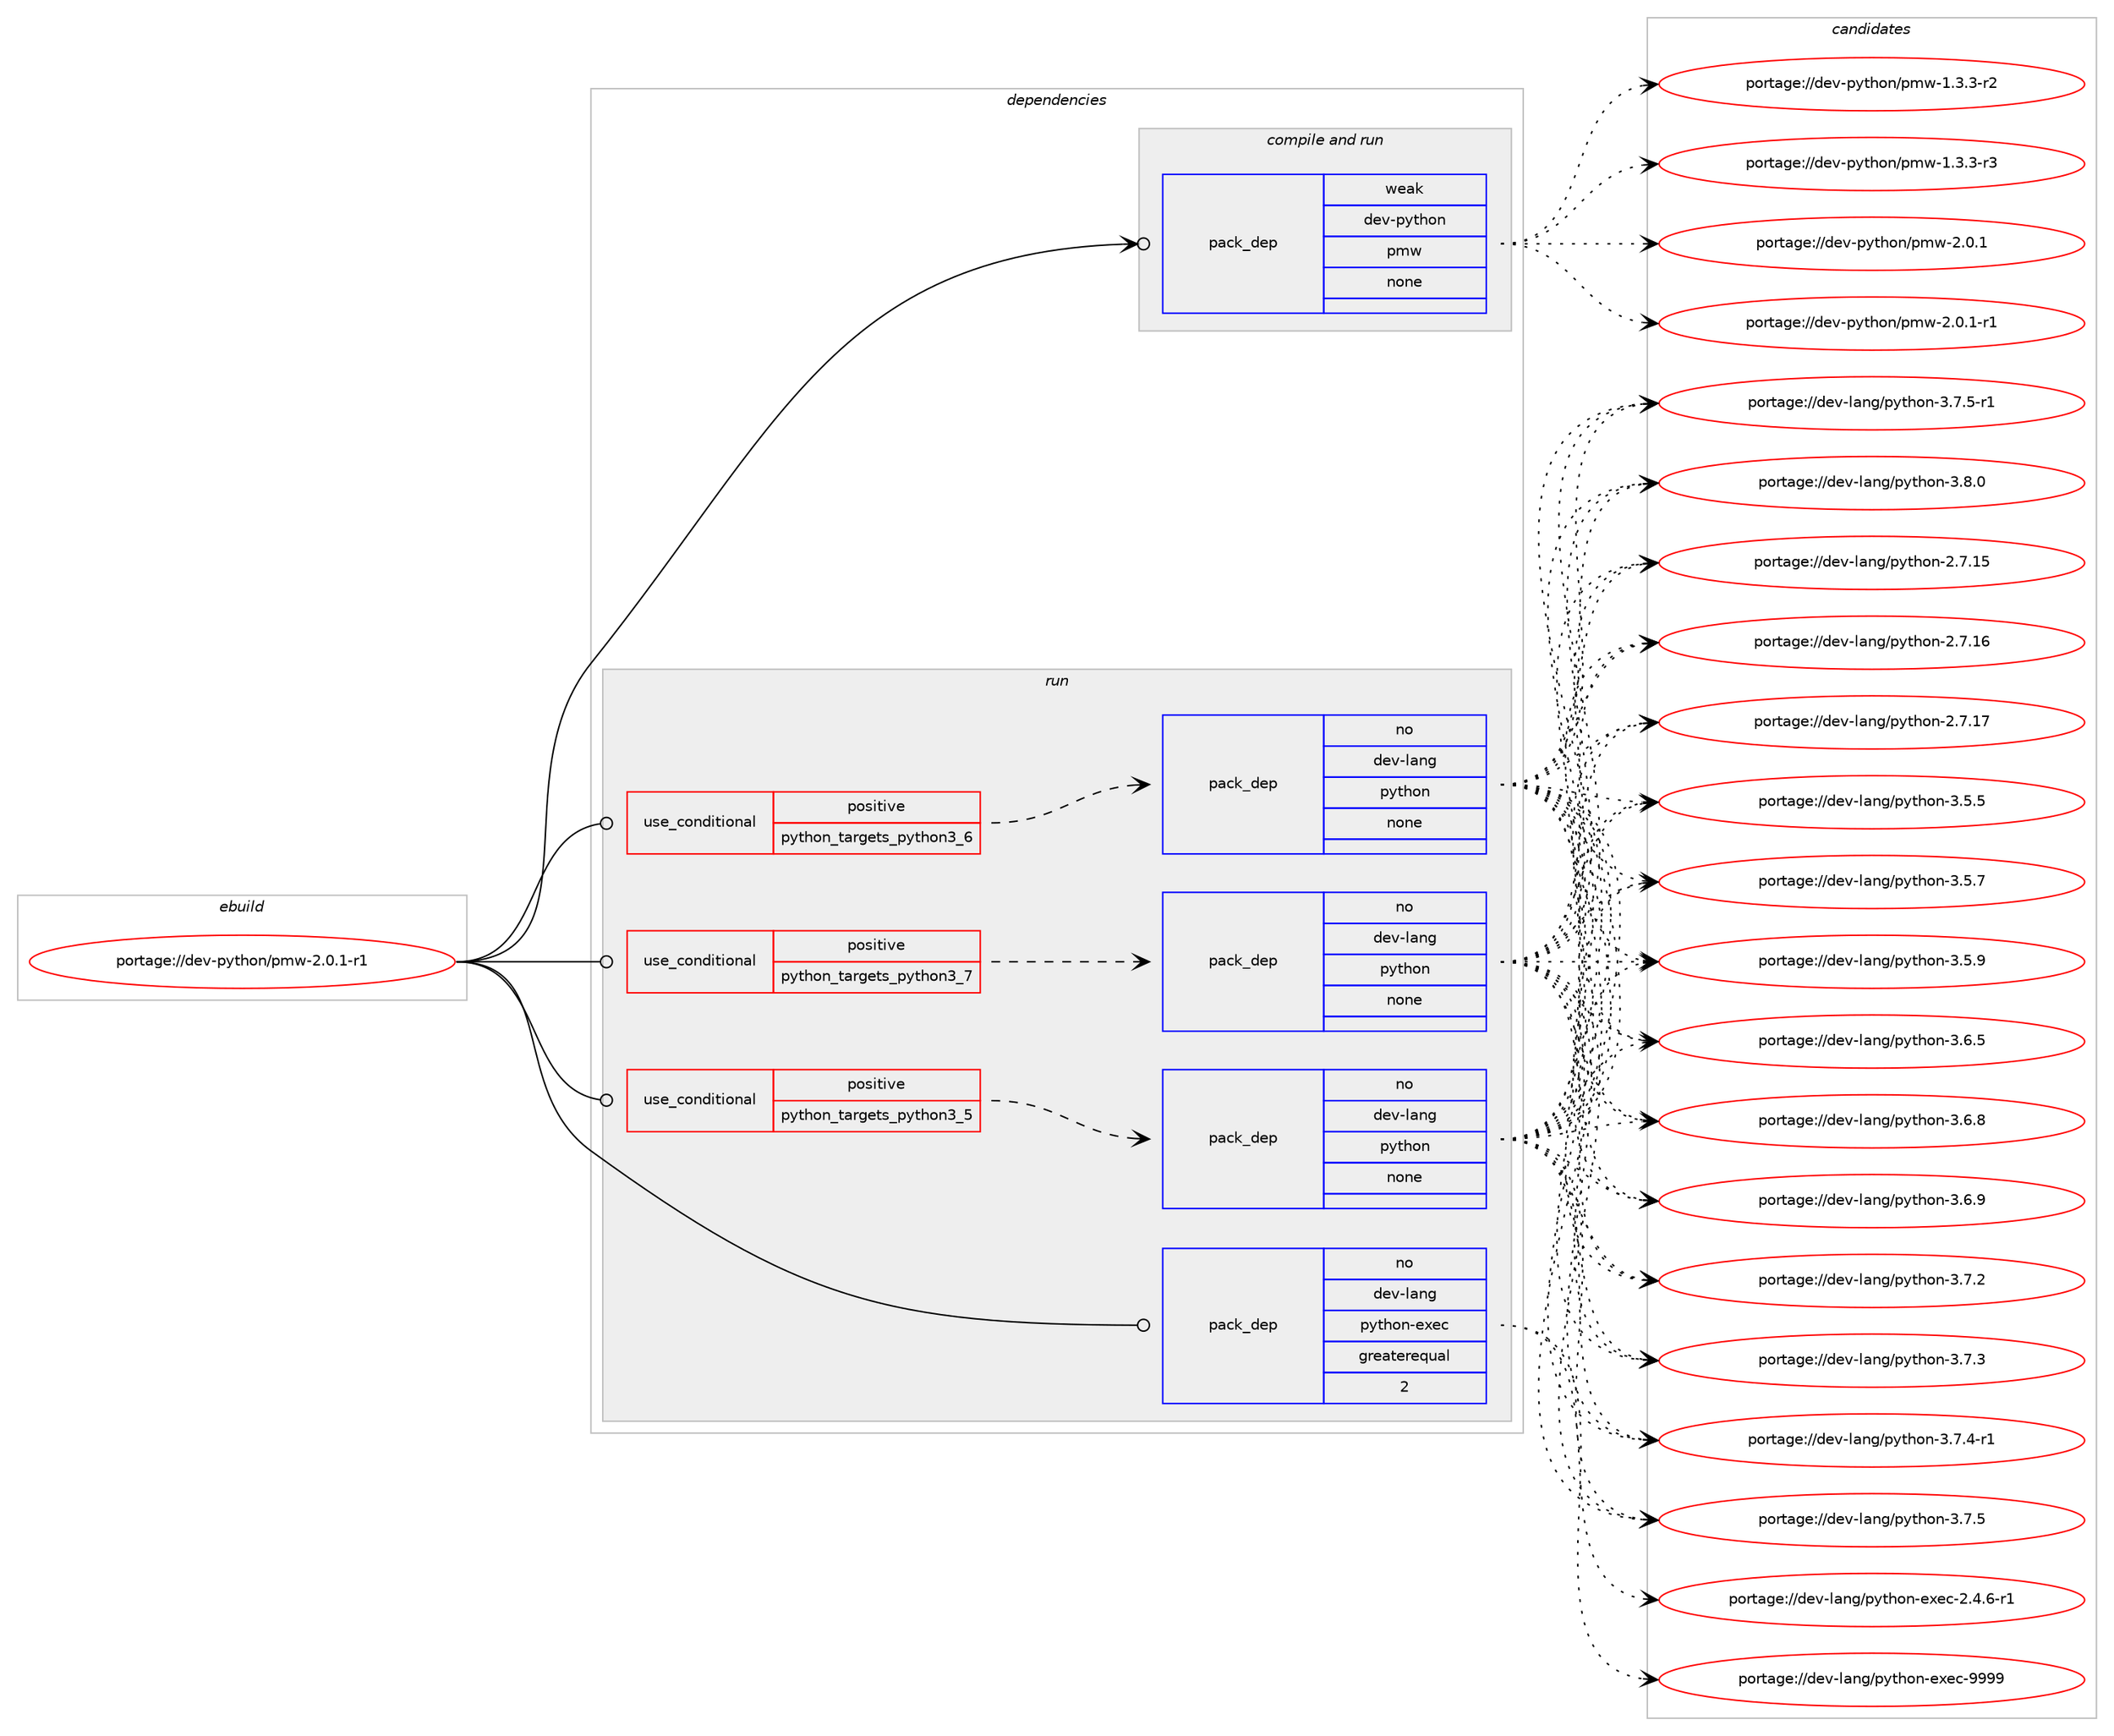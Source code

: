 digraph prolog {

# *************
# Graph options
# *************

newrank=true;
concentrate=true;
compound=true;
graph [rankdir=LR,fontname=Helvetica,fontsize=10,ranksep=1.5];#, ranksep=2.5, nodesep=0.2];
edge  [arrowhead=vee];
node  [fontname=Helvetica,fontsize=10];

# **********
# The ebuild
# **********

subgraph cluster_leftcol {
color=gray;
rank=same;
label=<<i>ebuild</i>>;
id [label="portage://dev-python/pmw-2.0.1-r1", color=red, width=4, href="../dev-python/pmw-2.0.1-r1.svg"];
}

# ****************
# The dependencies
# ****************

subgraph cluster_midcol {
color=gray;
label=<<i>dependencies</i>>;
subgraph cluster_compile {
fillcolor="#eeeeee";
style=filled;
label=<<i>compile</i>>;
}
subgraph cluster_compileandrun {
fillcolor="#eeeeee";
style=filled;
label=<<i>compile and run</i>>;
subgraph pack120162 {
dependency157571 [label=<<TABLE BORDER="0" CELLBORDER="1" CELLSPACING="0" CELLPADDING="4" WIDTH="220"><TR><TD ROWSPAN="6" CELLPADDING="30">pack_dep</TD></TR><TR><TD WIDTH="110">weak</TD></TR><TR><TD>dev-python</TD></TR><TR><TD>pmw</TD></TR><TR><TD>none</TD></TR><TR><TD></TD></TR></TABLE>>, shape=none, color=blue];
}
id:e -> dependency157571:w [weight=20,style="solid",arrowhead="odotvee"];
}
subgraph cluster_run {
fillcolor="#eeeeee";
style=filled;
label=<<i>run</i>>;
subgraph cond34048 {
dependency157572 [label=<<TABLE BORDER="0" CELLBORDER="1" CELLSPACING="0" CELLPADDING="4"><TR><TD ROWSPAN="3" CELLPADDING="10">use_conditional</TD></TR><TR><TD>positive</TD></TR><TR><TD>python_targets_python3_5</TD></TR></TABLE>>, shape=none, color=red];
subgraph pack120163 {
dependency157573 [label=<<TABLE BORDER="0" CELLBORDER="1" CELLSPACING="0" CELLPADDING="4" WIDTH="220"><TR><TD ROWSPAN="6" CELLPADDING="30">pack_dep</TD></TR><TR><TD WIDTH="110">no</TD></TR><TR><TD>dev-lang</TD></TR><TR><TD>python</TD></TR><TR><TD>none</TD></TR><TR><TD></TD></TR></TABLE>>, shape=none, color=blue];
}
dependency157572:e -> dependency157573:w [weight=20,style="dashed",arrowhead="vee"];
}
id:e -> dependency157572:w [weight=20,style="solid",arrowhead="odot"];
subgraph cond34049 {
dependency157574 [label=<<TABLE BORDER="0" CELLBORDER="1" CELLSPACING="0" CELLPADDING="4"><TR><TD ROWSPAN="3" CELLPADDING="10">use_conditional</TD></TR><TR><TD>positive</TD></TR><TR><TD>python_targets_python3_6</TD></TR></TABLE>>, shape=none, color=red];
subgraph pack120164 {
dependency157575 [label=<<TABLE BORDER="0" CELLBORDER="1" CELLSPACING="0" CELLPADDING="4" WIDTH="220"><TR><TD ROWSPAN="6" CELLPADDING="30">pack_dep</TD></TR><TR><TD WIDTH="110">no</TD></TR><TR><TD>dev-lang</TD></TR><TR><TD>python</TD></TR><TR><TD>none</TD></TR><TR><TD></TD></TR></TABLE>>, shape=none, color=blue];
}
dependency157574:e -> dependency157575:w [weight=20,style="dashed",arrowhead="vee"];
}
id:e -> dependency157574:w [weight=20,style="solid",arrowhead="odot"];
subgraph cond34050 {
dependency157576 [label=<<TABLE BORDER="0" CELLBORDER="1" CELLSPACING="0" CELLPADDING="4"><TR><TD ROWSPAN="3" CELLPADDING="10">use_conditional</TD></TR><TR><TD>positive</TD></TR><TR><TD>python_targets_python3_7</TD></TR></TABLE>>, shape=none, color=red];
subgraph pack120165 {
dependency157577 [label=<<TABLE BORDER="0" CELLBORDER="1" CELLSPACING="0" CELLPADDING="4" WIDTH="220"><TR><TD ROWSPAN="6" CELLPADDING="30">pack_dep</TD></TR><TR><TD WIDTH="110">no</TD></TR><TR><TD>dev-lang</TD></TR><TR><TD>python</TD></TR><TR><TD>none</TD></TR><TR><TD></TD></TR></TABLE>>, shape=none, color=blue];
}
dependency157576:e -> dependency157577:w [weight=20,style="dashed",arrowhead="vee"];
}
id:e -> dependency157576:w [weight=20,style="solid",arrowhead="odot"];
subgraph pack120166 {
dependency157578 [label=<<TABLE BORDER="0" CELLBORDER="1" CELLSPACING="0" CELLPADDING="4" WIDTH="220"><TR><TD ROWSPAN="6" CELLPADDING="30">pack_dep</TD></TR><TR><TD WIDTH="110">no</TD></TR><TR><TD>dev-lang</TD></TR><TR><TD>python-exec</TD></TR><TR><TD>greaterequal</TD></TR><TR><TD>2</TD></TR></TABLE>>, shape=none, color=blue];
}
id:e -> dependency157578:w [weight=20,style="solid",arrowhead="odot"];
}
}

# **************
# The candidates
# **************

subgraph cluster_choices {
rank=same;
color=gray;
label=<<i>candidates</i>>;

subgraph choice120162 {
color=black;
nodesep=1;
choiceportage10010111845112121116104111110471121091194549465146514511450 [label="portage://dev-python/pmw-1.3.3-r2", color=red, width=4,href="../dev-python/pmw-1.3.3-r2.svg"];
choiceportage10010111845112121116104111110471121091194549465146514511451 [label="portage://dev-python/pmw-1.3.3-r3", color=red, width=4,href="../dev-python/pmw-1.3.3-r3.svg"];
choiceportage1001011184511212111610411111047112109119455046484649 [label="portage://dev-python/pmw-2.0.1", color=red, width=4,href="../dev-python/pmw-2.0.1.svg"];
choiceportage10010111845112121116104111110471121091194550464846494511449 [label="portage://dev-python/pmw-2.0.1-r1", color=red, width=4,href="../dev-python/pmw-2.0.1-r1.svg"];
dependency157571:e -> choiceportage10010111845112121116104111110471121091194549465146514511450:w [style=dotted,weight="100"];
dependency157571:e -> choiceportage10010111845112121116104111110471121091194549465146514511451:w [style=dotted,weight="100"];
dependency157571:e -> choiceportage1001011184511212111610411111047112109119455046484649:w [style=dotted,weight="100"];
dependency157571:e -> choiceportage10010111845112121116104111110471121091194550464846494511449:w [style=dotted,weight="100"];
}
subgraph choice120163 {
color=black;
nodesep=1;
choiceportage10010111845108971101034711212111610411111045504655464953 [label="portage://dev-lang/python-2.7.15", color=red, width=4,href="../dev-lang/python-2.7.15.svg"];
choiceportage10010111845108971101034711212111610411111045504655464954 [label="portage://dev-lang/python-2.7.16", color=red, width=4,href="../dev-lang/python-2.7.16.svg"];
choiceportage10010111845108971101034711212111610411111045504655464955 [label="portage://dev-lang/python-2.7.17", color=red, width=4,href="../dev-lang/python-2.7.17.svg"];
choiceportage100101118451089711010347112121116104111110455146534653 [label="portage://dev-lang/python-3.5.5", color=red, width=4,href="../dev-lang/python-3.5.5.svg"];
choiceportage100101118451089711010347112121116104111110455146534655 [label="portage://dev-lang/python-3.5.7", color=red, width=4,href="../dev-lang/python-3.5.7.svg"];
choiceportage100101118451089711010347112121116104111110455146534657 [label="portage://dev-lang/python-3.5.9", color=red, width=4,href="../dev-lang/python-3.5.9.svg"];
choiceportage100101118451089711010347112121116104111110455146544653 [label="portage://dev-lang/python-3.6.5", color=red, width=4,href="../dev-lang/python-3.6.5.svg"];
choiceportage100101118451089711010347112121116104111110455146544656 [label="portage://dev-lang/python-3.6.8", color=red, width=4,href="../dev-lang/python-3.6.8.svg"];
choiceportage100101118451089711010347112121116104111110455146544657 [label="portage://dev-lang/python-3.6.9", color=red, width=4,href="../dev-lang/python-3.6.9.svg"];
choiceportage100101118451089711010347112121116104111110455146554650 [label="portage://dev-lang/python-3.7.2", color=red, width=4,href="../dev-lang/python-3.7.2.svg"];
choiceportage100101118451089711010347112121116104111110455146554651 [label="portage://dev-lang/python-3.7.3", color=red, width=4,href="../dev-lang/python-3.7.3.svg"];
choiceportage1001011184510897110103471121211161041111104551465546524511449 [label="portage://dev-lang/python-3.7.4-r1", color=red, width=4,href="../dev-lang/python-3.7.4-r1.svg"];
choiceportage100101118451089711010347112121116104111110455146554653 [label="portage://dev-lang/python-3.7.5", color=red, width=4,href="../dev-lang/python-3.7.5.svg"];
choiceportage1001011184510897110103471121211161041111104551465546534511449 [label="portage://dev-lang/python-3.7.5-r1", color=red, width=4,href="../dev-lang/python-3.7.5-r1.svg"];
choiceportage100101118451089711010347112121116104111110455146564648 [label="portage://dev-lang/python-3.8.0", color=red, width=4,href="../dev-lang/python-3.8.0.svg"];
dependency157573:e -> choiceportage10010111845108971101034711212111610411111045504655464953:w [style=dotted,weight="100"];
dependency157573:e -> choiceportage10010111845108971101034711212111610411111045504655464954:w [style=dotted,weight="100"];
dependency157573:e -> choiceportage10010111845108971101034711212111610411111045504655464955:w [style=dotted,weight="100"];
dependency157573:e -> choiceportage100101118451089711010347112121116104111110455146534653:w [style=dotted,weight="100"];
dependency157573:e -> choiceportage100101118451089711010347112121116104111110455146534655:w [style=dotted,weight="100"];
dependency157573:e -> choiceportage100101118451089711010347112121116104111110455146534657:w [style=dotted,weight="100"];
dependency157573:e -> choiceportage100101118451089711010347112121116104111110455146544653:w [style=dotted,weight="100"];
dependency157573:e -> choiceportage100101118451089711010347112121116104111110455146544656:w [style=dotted,weight="100"];
dependency157573:e -> choiceportage100101118451089711010347112121116104111110455146544657:w [style=dotted,weight="100"];
dependency157573:e -> choiceportage100101118451089711010347112121116104111110455146554650:w [style=dotted,weight="100"];
dependency157573:e -> choiceportage100101118451089711010347112121116104111110455146554651:w [style=dotted,weight="100"];
dependency157573:e -> choiceportage1001011184510897110103471121211161041111104551465546524511449:w [style=dotted,weight="100"];
dependency157573:e -> choiceportage100101118451089711010347112121116104111110455146554653:w [style=dotted,weight="100"];
dependency157573:e -> choiceportage1001011184510897110103471121211161041111104551465546534511449:w [style=dotted,weight="100"];
dependency157573:e -> choiceportage100101118451089711010347112121116104111110455146564648:w [style=dotted,weight="100"];
}
subgraph choice120164 {
color=black;
nodesep=1;
choiceportage10010111845108971101034711212111610411111045504655464953 [label="portage://dev-lang/python-2.7.15", color=red, width=4,href="../dev-lang/python-2.7.15.svg"];
choiceportage10010111845108971101034711212111610411111045504655464954 [label="portage://dev-lang/python-2.7.16", color=red, width=4,href="../dev-lang/python-2.7.16.svg"];
choiceportage10010111845108971101034711212111610411111045504655464955 [label="portage://dev-lang/python-2.7.17", color=red, width=4,href="../dev-lang/python-2.7.17.svg"];
choiceportage100101118451089711010347112121116104111110455146534653 [label="portage://dev-lang/python-3.5.5", color=red, width=4,href="../dev-lang/python-3.5.5.svg"];
choiceportage100101118451089711010347112121116104111110455146534655 [label="portage://dev-lang/python-3.5.7", color=red, width=4,href="../dev-lang/python-3.5.7.svg"];
choiceportage100101118451089711010347112121116104111110455146534657 [label="portage://dev-lang/python-3.5.9", color=red, width=4,href="../dev-lang/python-3.5.9.svg"];
choiceportage100101118451089711010347112121116104111110455146544653 [label="portage://dev-lang/python-3.6.5", color=red, width=4,href="../dev-lang/python-3.6.5.svg"];
choiceportage100101118451089711010347112121116104111110455146544656 [label="portage://dev-lang/python-3.6.8", color=red, width=4,href="../dev-lang/python-3.6.8.svg"];
choiceportage100101118451089711010347112121116104111110455146544657 [label="portage://dev-lang/python-3.6.9", color=red, width=4,href="../dev-lang/python-3.6.9.svg"];
choiceportage100101118451089711010347112121116104111110455146554650 [label="portage://dev-lang/python-3.7.2", color=red, width=4,href="../dev-lang/python-3.7.2.svg"];
choiceportage100101118451089711010347112121116104111110455146554651 [label="portage://dev-lang/python-3.7.3", color=red, width=4,href="../dev-lang/python-3.7.3.svg"];
choiceportage1001011184510897110103471121211161041111104551465546524511449 [label="portage://dev-lang/python-3.7.4-r1", color=red, width=4,href="../dev-lang/python-3.7.4-r1.svg"];
choiceportage100101118451089711010347112121116104111110455146554653 [label="portage://dev-lang/python-3.7.5", color=red, width=4,href="../dev-lang/python-3.7.5.svg"];
choiceportage1001011184510897110103471121211161041111104551465546534511449 [label="portage://dev-lang/python-3.7.5-r1", color=red, width=4,href="../dev-lang/python-3.7.5-r1.svg"];
choiceportage100101118451089711010347112121116104111110455146564648 [label="portage://dev-lang/python-3.8.0", color=red, width=4,href="../dev-lang/python-3.8.0.svg"];
dependency157575:e -> choiceportage10010111845108971101034711212111610411111045504655464953:w [style=dotted,weight="100"];
dependency157575:e -> choiceportage10010111845108971101034711212111610411111045504655464954:w [style=dotted,weight="100"];
dependency157575:e -> choiceportage10010111845108971101034711212111610411111045504655464955:w [style=dotted,weight="100"];
dependency157575:e -> choiceportage100101118451089711010347112121116104111110455146534653:w [style=dotted,weight="100"];
dependency157575:e -> choiceportage100101118451089711010347112121116104111110455146534655:w [style=dotted,weight="100"];
dependency157575:e -> choiceportage100101118451089711010347112121116104111110455146534657:w [style=dotted,weight="100"];
dependency157575:e -> choiceportage100101118451089711010347112121116104111110455146544653:w [style=dotted,weight="100"];
dependency157575:e -> choiceportage100101118451089711010347112121116104111110455146544656:w [style=dotted,weight="100"];
dependency157575:e -> choiceportage100101118451089711010347112121116104111110455146544657:w [style=dotted,weight="100"];
dependency157575:e -> choiceportage100101118451089711010347112121116104111110455146554650:w [style=dotted,weight="100"];
dependency157575:e -> choiceportage100101118451089711010347112121116104111110455146554651:w [style=dotted,weight="100"];
dependency157575:e -> choiceportage1001011184510897110103471121211161041111104551465546524511449:w [style=dotted,weight="100"];
dependency157575:e -> choiceportage100101118451089711010347112121116104111110455146554653:w [style=dotted,weight="100"];
dependency157575:e -> choiceportage1001011184510897110103471121211161041111104551465546534511449:w [style=dotted,weight="100"];
dependency157575:e -> choiceportage100101118451089711010347112121116104111110455146564648:w [style=dotted,weight="100"];
}
subgraph choice120165 {
color=black;
nodesep=1;
choiceportage10010111845108971101034711212111610411111045504655464953 [label="portage://dev-lang/python-2.7.15", color=red, width=4,href="../dev-lang/python-2.7.15.svg"];
choiceportage10010111845108971101034711212111610411111045504655464954 [label="portage://dev-lang/python-2.7.16", color=red, width=4,href="../dev-lang/python-2.7.16.svg"];
choiceportage10010111845108971101034711212111610411111045504655464955 [label="portage://dev-lang/python-2.7.17", color=red, width=4,href="../dev-lang/python-2.7.17.svg"];
choiceportage100101118451089711010347112121116104111110455146534653 [label="portage://dev-lang/python-3.5.5", color=red, width=4,href="../dev-lang/python-3.5.5.svg"];
choiceportage100101118451089711010347112121116104111110455146534655 [label="portage://dev-lang/python-3.5.7", color=red, width=4,href="../dev-lang/python-3.5.7.svg"];
choiceportage100101118451089711010347112121116104111110455146534657 [label="portage://dev-lang/python-3.5.9", color=red, width=4,href="../dev-lang/python-3.5.9.svg"];
choiceportage100101118451089711010347112121116104111110455146544653 [label="portage://dev-lang/python-3.6.5", color=red, width=4,href="../dev-lang/python-3.6.5.svg"];
choiceportage100101118451089711010347112121116104111110455146544656 [label="portage://dev-lang/python-3.6.8", color=red, width=4,href="../dev-lang/python-3.6.8.svg"];
choiceportage100101118451089711010347112121116104111110455146544657 [label="portage://dev-lang/python-3.6.9", color=red, width=4,href="../dev-lang/python-3.6.9.svg"];
choiceportage100101118451089711010347112121116104111110455146554650 [label="portage://dev-lang/python-3.7.2", color=red, width=4,href="../dev-lang/python-3.7.2.svg"];
choiceportage100101118451089711010347112121116104111110455146554651 [label="portage://dev-lang/python-3.7.3", color=red, width=4,href="../dev-lang/python-3.7.3.svg"];
choiceportage1001011184510897110103471121211161041111104551465546524511449 [label="portage://dev-lang/python-3.7.4-r1", color=red, width=4,href="../dev-lang/python-3.7.4-r1.svg"];
choiceportage100101118451089711010347112121116104111110455146554653 [label="portage://dev-lang/python-3.7.5", color=red, width=4,href="../dev-lang/python-3.7.5.svg"];
choiceportage1001011184510897110103471121211161041111104551465546534511449 [label="portage://dev-lang/python-3.7.5-r1", color=red, width=4,href="../dev-lang/python-3.7.5-r1.svg"];
choiceportage100101118451089711010347112121116104111110455146564648 [label="portage://dev-lang/python-3.8.0", color=red, width=4,href="../dev-lang/python-3.8.0.svg"];
dependency157577:e -> choiceportage10010111845108971101034711212111610411111045504655464953:w [style=dotted,weight="100"];
dependency157577:e -> choiceportage10010111845108971101034711212111610411111045504655464954:w [style=dotted,weight="100"];
dependency157577:e -> choiceportage10010111845108971101034711212111610411111045504655464955:w [style=dotted,weight="100"];
dependency157577:e -> choiceportage100101118451089711010347112121116104111110455146534653:w [style=dotted,weight="100"];
dependency157577:e -> choiceportage100101118451089711010347112121116104111110455146534655:w [style=dotted,weight="100"];
dependency157577:e -> choiceportage100101118451089711010347112121116104111110455146534657:w [style=dotted,weight="100"];
dependency157577:e -> choiceportage100101118451089711010347112121116104111110455146544653:w [style=dotted,weight="100"];
dependency157577:e -> choiceportage100101118451089711010347112121116104111110455146544656:w [style=dotted,weight="100"];
dependency157577:e -> choiceportage100101118451089711010347112121116104111110455146544657:w [style=dotted,weight="100"];
dependency157577:e -> choiceportage100101118451089711010347112121116104111110455146554650:w [style=dotted,weight="100"];
dependency157577:e -> choiceportage100101118451089711010347112121116104111110455146554651:w [style=dotted,weight="100"];
dependency157577:e -> choiceportage1001011184510897110103471121211161041111104551465546524511449:w [style=dotted,weight="100"];
dependency157577:e -> choiceportage100101118451089711010347112121116104111110455146554653:w [style=dotted,weight="100"];
dependency157577:e -> choiceportage1001011184510897110103471121211161041111104551465546534511449:w [style=dotted,weight="100"];
dependency157577:e -> choiceportage100101118451089711010347112121116104111110455146564648:w [style=dotted,weight="100"];
}
subgraph choice120166 {
color=black;
nodesep=1;
choiceportage10010111845108971101034711212111610411111045101120101994550465246544511449 [label="portage://dev-lang/python-exec-2.4.6-r1", color=red, width=4,href="../dev-lang/python-exec-2.4.6-r1.svg"];
choiceportage10010111845108971101034711212111610411111045101120101994557575757 [label="portage://dev-lang/python-exec-9999", color=red, width=4,href="../dev-lang/python-exec-9999.svg"];
dependency157578:e -> choiceportage10010111845108971101034711212111610411111045101120101994550465246544511449:w [style=dotted,weight="100"];
dependency157578:e -> choiceportage10010111845108971101034711212111610411111045101120101994557575757:w [style=dotted,weight="100"];
}
}

}
